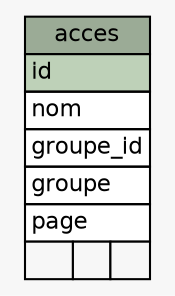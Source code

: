 // dot 2.26.3 on Linux 3.2.0-4-amd64
// SchemaSpy rev 590
digraph "acces" {
  graph [
    rankdir="RL"
    bgcolor="#f7f7f7"
    nodesep="0.18"
    ranksep="0.46"
    fontname="Helvetica"
    fontsize="11"
  ];
  node [
    fontname="Helvetica"
    fontsize="11"
    shape="plaintext"
  ];
  edge [
    arrowsize="0.8"
  ];
  "acces" [
    label=<
    <TABLE BORDER="0" CELLBORDER="1" CELLSPACING="0" BGCOLOR="#ffffff">
      <TR><TD COLSPAN="3" BGCOLOR="#9bab96" ALIGN="CENTER">acces</TD></TR>
      <TR><TD PORT="id" COLSPAN="3" BGCOLOR="#bed1b8" ALIGN="LEFT">id</TD></TR>
      <TR><TD PORT="nom" COLSPAN="3" ALIGN="LEFT">nom</TD></TR>
      <TR><TD PORT="groupe_id" COLSPAN="3" ALIGN="LEFT">groupe_id</TD></TR>
      <TR><TD PORT="groupe" COLSPAN="3" ALIGN="LEFT">groupe</TD></TR>
      <TR><TD PORT="page" COLSPAN="3" ALIGN="LEFT">page</TD></TR>
      <TR><TD ALIGN="LEFT" BGCOLOR="#f7f7f7">  </TD><TD ALIGN="RIGHT" BGCOLOR="#f7f7f7">  </TD><TD ALIGN="RIGHT" BGCOLOR="#f7f7f7">  </TD></TR>
    </TABLE>>
    URL="tables/acces.html"
    tooltip="acces"
  ];
}
